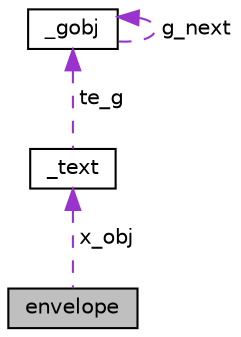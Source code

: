 digraph "envelope"
{
 // LATEX_PDF_SIZE
  edge [fontname="Helvetica",fontsize="10",labelfontname="Helvetica",labelfontsize="10"];
  node [fontname="Helvetica",fontsize="10",shape=record];
  Node1 [label="envelope",height=0.2,width=0.4,color="black", fillcolor="grey75", style="filled", fontcolor="black",tooltip=" "];
  Node2 -> Node1 [dir="back",color="darkorchid3",fontsize="10",style="dashed",label=" x_obj" ,fontname="Helvetica"];
  Node2 [label="_text",height=0.2,width=0.4,color="black", fillcolor="white", style="filled",URL="$struct__text.html",tooltip=" "];
  Node3 -> Node2 [dir="back",color="darkorchid3",fontsize="10",style="dashed",label=" te_g" ,fontname="Helvetica"];
  Node3 [label="_gobj",height=0.2,width=0.4,color="black", fillcolor="white", style="filled",URL="$struct__gobj.html",tooltip=" "];
  Node3 -> Node3 [dir="back",color="darkorchid3",fontsize="10",style="dashed",label=" g_next" ,fontname="Helvetica"];
}
